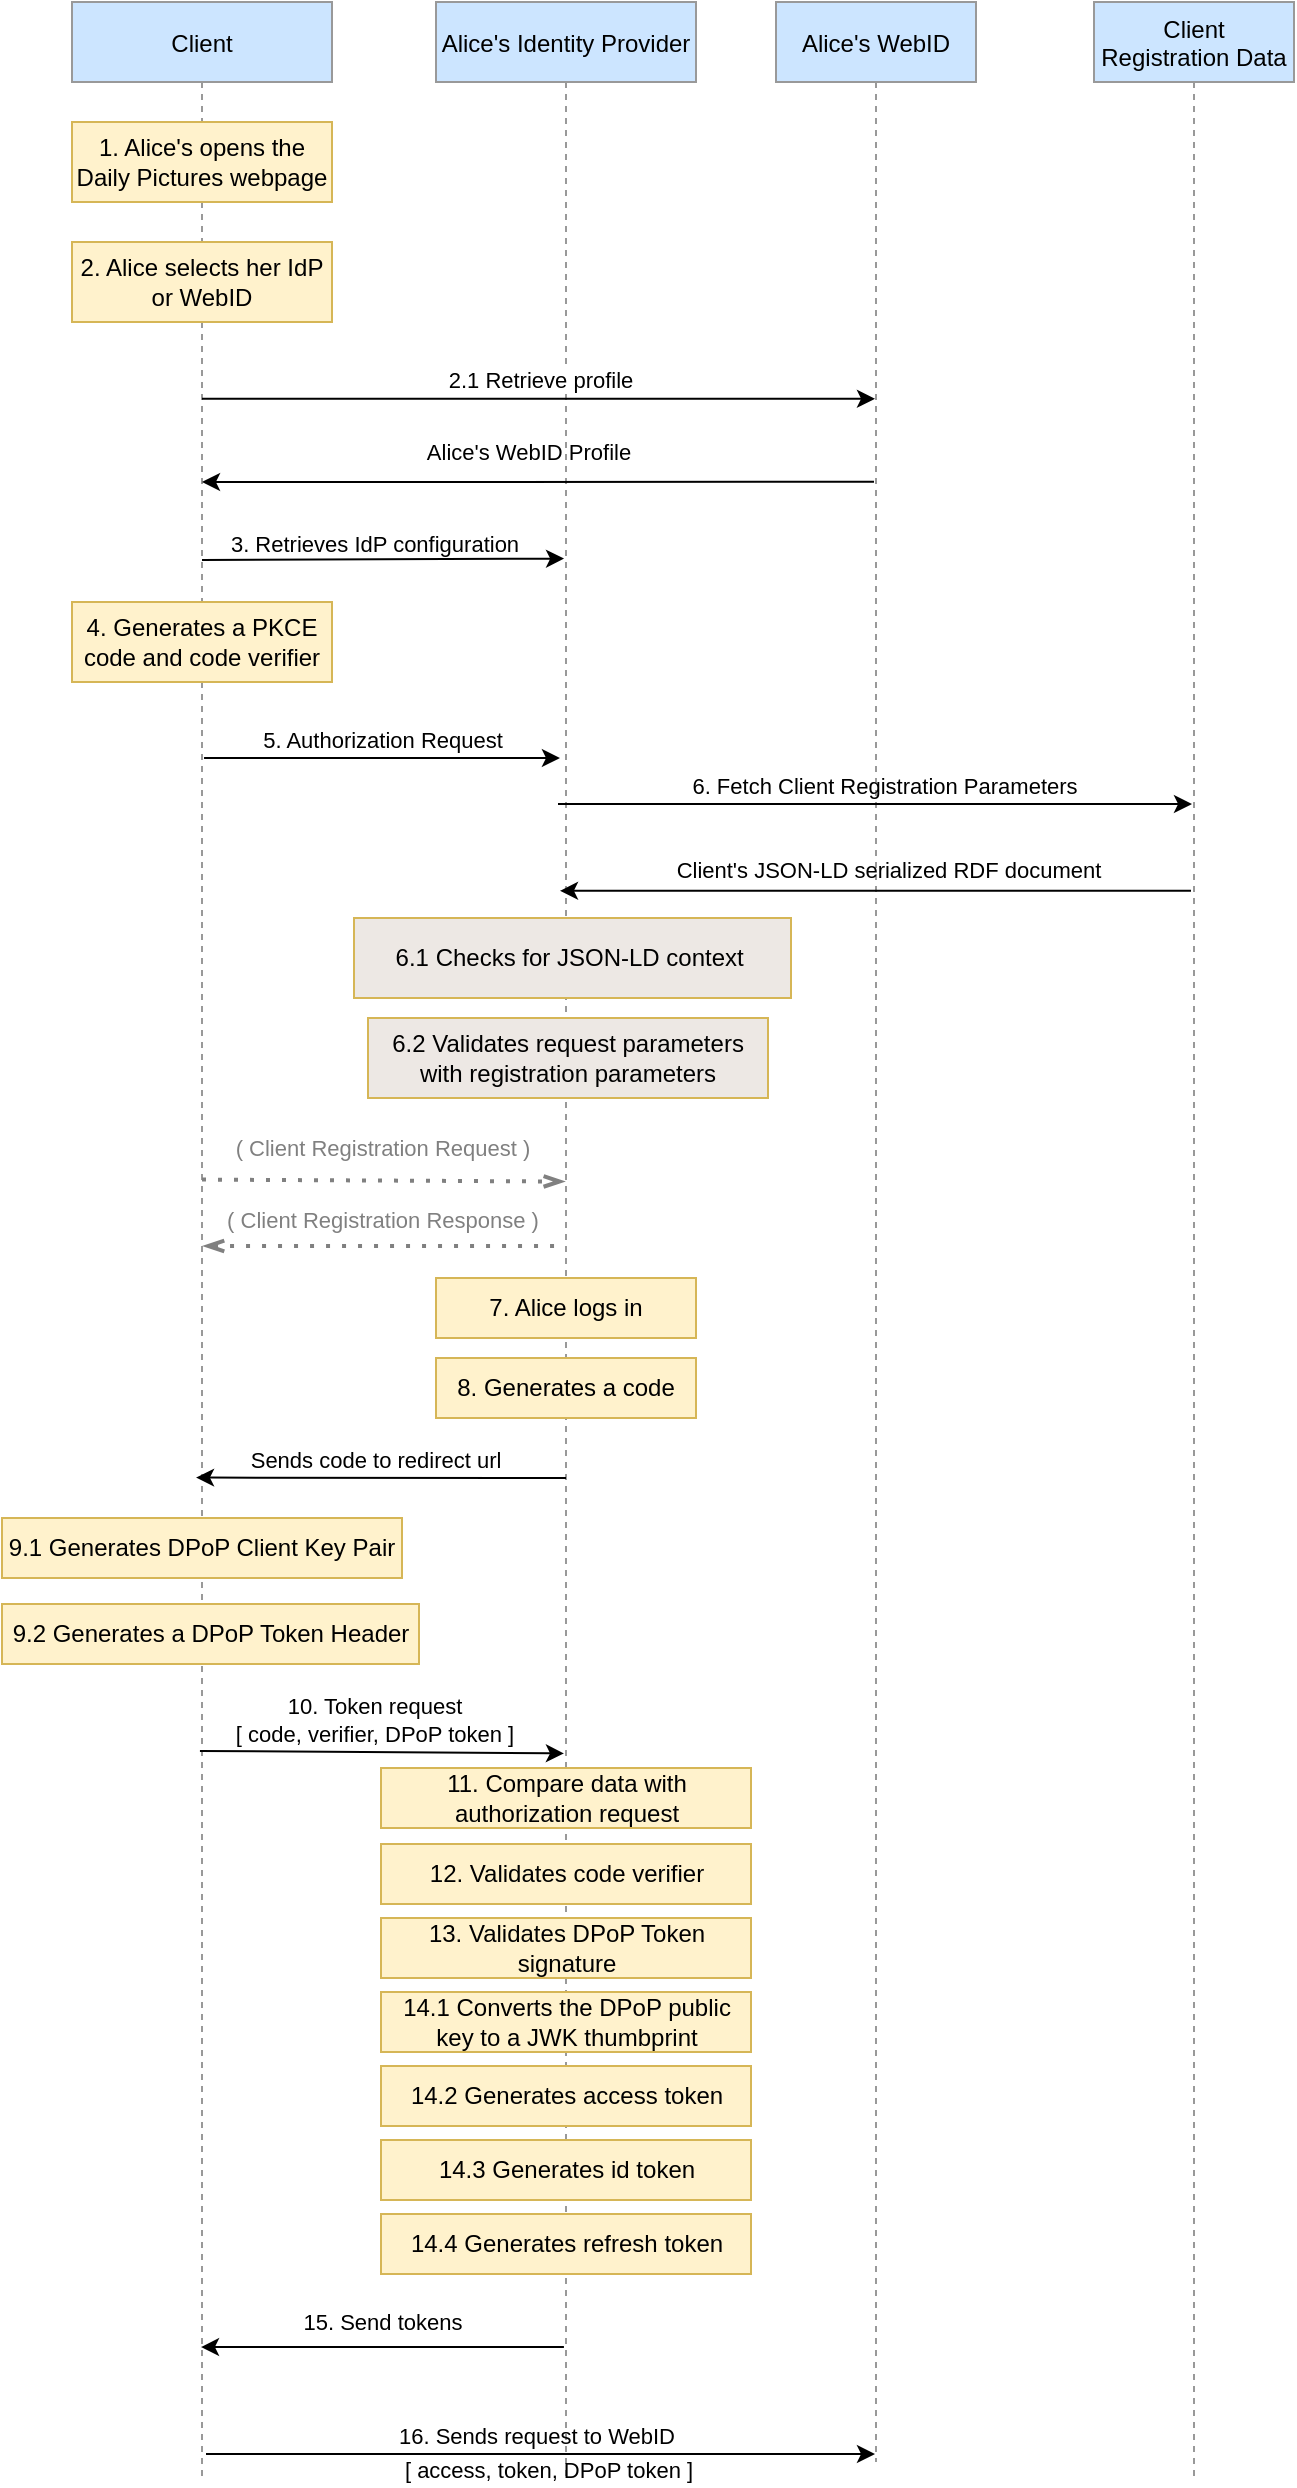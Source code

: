 <mxfile version="14.8.4" type="device"><diagram id="kgpKYQtTHZ0yAKxKKP6v" name="Page-1"><mxGraphModel dx="1422" dy="766" grid="0" gridSize="10" guides="1" tooltips="1" connect="1" arrows="1" fold="1" page="1" pageScale="1" pageWidth="850" pageHeight="1100" math="0" shadow="0"><root><mxCell id="0"/><mxCell id="1" parent="0"/><mxCell id="3nuBFxr9cyL0pnOWT2aG-1" value="Client" style="shape=umlLifeline;perimeter=lifelinePerimeter;container=1;collapsible=0;recursiveResize=0;rounded=0;shadow=0;strokeWidth=1;fillColor=#cce5ff;strokeColor=#999999;" parent="1" vertex="1"><mxGeometry x="160" y="80" width="130" height="1240" as="geometry"/></mxCell><mxCell id="SlE6ocPBWQL9Amj9CJSN-2" value="2. Alice selects her IdP or WebID" style="rounded=0;whiteSpace=wrap;html=1;fillColor=#fff2cc;strokeColor=#d6b656;" parent="3nuBFxr9cyL0pnOWT2aG-1" vertex="1"><mxGeometry y="120" width="130" height="40" as="geometry"/></mxCell><mxCell id="3nuBFxr9cyL0pnOWT2aG-5" value="Alice's Identity Provider" style="shape=umlLifeline;perimeter=lifelinePerimeter;container=1;collapsible=0;recursiveResize=0;rounded=0;shadow=0;strokeWidth=1;fillColor=#cce5ff;strokeColor=#999999;" parent="1" vertex="1"><mxGeometry x="342" y="80" width="130" height="1240" as="geometry"/></mxCell><mxCell id="SlE6ocPBWQL9Amj9CJSN-6" value="3. Retrieves IdP configuration" style="text;html=1;align=center;verticalAlign=middle;resizable=0;points=[];autosize=1;strokeColor=none;fontSize=11;fontColor=#000000;" parent="3nuBFxr9cyL0pnOWT2aG-5" vertex="1"><mxGeometry x="-108" y="262" width="154" height="17" as="geometry"/></mxCell><mxCell id="SlE6ocPBWQL9Amj9CJSN-21" value="6.1 Checks for JSON-LD context&amp;nbsp;" style="rounded=0;whiteSpace=wrap;html=1;strokeColor=#d6b656;fillColor=#EDE8E4;" parent="3nuBFxr9cyL0pnOWT2aG-5" vertex="1"><mxGeometry x="-41" y="458" width="218.5" height="40" as="geometry"/></mxCell><mxCell id="SlE6ocPBWQL9Amj9CJSN-22" value="6.2 Validates request parameters with registration parameters" style="rounded=0;whiteSpace=wrap;html=1;strokeColor=#d6b656;fillColor=#EDE8E4;" parent="3nuBFxr9cyL0pnOWT2aG-5" vertex="1"><mxGeometry x="-34" y="508" width="200" height="40" as="geometry"/></mxCell><mxCell id="Ddybho6LYG-OsXg6gpNo-3" value="Alice's WebID" style="shape=umlLifeline;perimeter=lifelinePerimeter;container=1;collapsible=0;recursiveResize=0;rounded=0;shadow=0;strokeWidth=1;fillColor=#cce5ff;strokeColor=#999999;" parent="1" vertex="1"><mxGeometry x="512" y="80" width="100" height="1230" as="geometry"/></mxCell><mxCell id="Ddybho6LYG-OsXg6gpNo-17" value="1. Alice's opens the Daily Pictures webpage" style="rounded=0;whiteSpace=wrap;html=1;fillColor=#fff2cc;strokeColor=#d6b656;" parent="1" vertex="1"><mxGeometry x="160" y="140" width="130" height="40" as="geometry"/></mxCell><mxCell id="Ddybho6LYG-OsXg6gpNo-20" value="2.1 Retrieve profile" style="endArrow=classic;html=1;exitX=0.5;exitY=0.16;exitDx=0;exitDy=0;exitPerimeter=0;" parent="1" source="3nuBFxr9cyL0pnOWT2aG-1" target="Ddybho6LYG-OsXg6gpNo-3" edge="1"><mxGeometry x="0.005" y="9" width="50" height="50" relative="1" as="geometry"><mxPoint x="250" y="277" as="sourcePoint"/><mxPoint x="380" y="279" as="targetPoint"/><mxPoint as="offset"/></mxGeometry></mxCell><mxCell id="SlE6ocPBWQL9Amj9CJSN-1" value="Client &#10;Registration Data" style="shape=umlLifeline;perimeter=lifelinePerimeter;container=1;collapsible=0;recursiveResize=0;rounded=0;shadow=0;strokeWidth=1;fillColor=#cce5ff;strokeColor=#999999;" parent="1" vertex="1"><mxGeometry x="671" y="80" width="100" height="1240" as="geometry"/></mxCell><mxCell id="SlE6ocPBWQL9Amj9CJSN-3" value="" style="endArrow=classic;html=1;exitX=0.49;exitY=0.195;exitDx=0;exitDy=0;exitPerimeter=0;" parent="1" source="Ddybho6LYG-OsXg6gpNo-3" target="3nuBFxr9cyL0pnOWT2aG-1" edge="1"><mxGeometry width="50" height="50" relative="1" as="geometry"><mxPoint x="400" y="600" as="sourcePoint"/><mxPoint x="450" y="550" as="targetPoint"/><Array as="points"><mxPoint x="360" y="320"/></Array></mxGeometry></mxCell><mxCell id="SlE6ocPBWQL9Amj9CJSN-4" value="Alice's WebID Profile" style="text;html=1;align=center;verticalAlign=middle;resizable=0;points=[];autosize=1;strokeColor=none;fontSize=11;" parent="1" vertex="1"><mxGeometry x="328" y="295" width="120" height="20" as="geometry"/></mxCell><mxCell id="SlE6ocPBWQL9Amj9CJSN-5" value="" style="endArrow=classic;html=1;fontSize=11;fontColor=#000000;entryX=0.512;entryY=0.294;entryDx=0;entryDy=0;entryPerimeter=0;exitX=0.5;exitY=0.225;exitDx=0;exitDy=0;exitPerimeter=0;" parent="1" source="3nuBFxr9cyL0pnOWT2aG-1" edge="1"><mxGeometry width="50" height="50" relative="1" as="geometry"><mxPoint x="230" y="358" as="sourcePoint"/><mxPoint x="406.024" y="358.3" as="targetPoint"/></mxGeometry></mxCell><mxCell id="SlE6ocPBWQL9Amj9CJSN-7" value="4. Generates a PKCE code and code verifier" style="rounded=0;whiteSpace=wrap;html=1;fillColor=#fff2cc;strokeColor=#d6b656;" parent="1" vertex="1"><mxGeometry x="160" y="380" width="130" height="40" as="geometry"/></mxCell><mxCell id="SlE6ocPBWQL9Amj9CJSN-9" value="" style="endArrow=classic;html=1;fontSize=11;fontColor=#000000;exitX=0.508;exitY=0.465;exitDx=0;exitDy=0;exitPerimeter=0;entryX=0.496;entryY=0.465;entryDx=0;entryDy=0;entryPerimeter=0;" parent="1" edge="1"><mxGeometry width="50" height="50" relative="1" as="geometry"><mxPoint x="226.02" y="458" as="sourcePoint"/><mxPoint x="403.972" y="458" as="targetPoint"/></mxGeometry></mxCell><mxCell id="SlE6ocPBWQL9Amj9CJSN-10" value="5. Authorization Request" style="text;html=1;align=center;verticalAlign=middle;resizable=0;points=[];autosize=1;strokeColor=none;fontSize=11;fontColor=#000000;" parent="1" vertex="1"><mxGeometry x="250" y="440" width="130" height="17" as="geometry"/></mxCell><mxCell id="SlE6ocPBWQL9Amj9CJSN-12" value="" style="endArrow=openThin;dashed=1;html=1;dashPattern=1 3;strokeWidth=2;fontSize=11;endFill=0;fontColor=#808080;strokeColor=#808080;exitX=0.5;exitY=0.52;exitDx=0;exitDy=0;exitPerimeter=0;entryX=0.512;entryY=0.449;entryDx=0;entryDy=0;entryPerimeter=0;" parent="1" edge="1"><mxGeometry width="50" height="50" relative="1" as="geometry"><mxPoint x="225" y="668.8" as="sourcePoint"/><mxPoint x="406.024" y="669.76" as="targetPoint"/></mxGeometry></mxCell><mxCell id="SlE6ocPBWQL9Amj9CJSN-13" value="( Client Registration Request )" style="text;html=1;align=center;verticalAlign=middle;resizable=0;points=[];autosize=1;strokeColor=none;fontSize=11;fontColor=#808080;" parent="1" vertex="1"><mxGeometry x="235" y="643" width="160" height="20" as="geometry"/></mxCell><mxCell id="SlE6ocPBWQL9Amj9CJSN-14" value="( Client Registration Response )" style="text;html=1;align=center;verticalAlign=middle;resizable=0;points=[];autosize=1;strokeColor=none;fontSize=11;fontColor=#808080;" parent="1" vertex="1"><mxGeometry x="230" y="679" width="170" height="20" as="geometry"/></mxCell><mxCell id="SlE6ocPBWQL9Amj9CJSN-15" value="" style="endArrow=openThin;dashed=1;html=1;dashPattern=1 3;strokeWidth=2;fontSize=11;entryX=-0.024;entryY=1.15;entryDx=0;entryDy=0;entryPerimeter=0;endFill=0;exitX=1.006;exitY=1.15;exitDx=0;exitDy=0;exitPerimeter=0;fontColor=#808080;strokeColor=#808080;" parent="1" source="SlE6ocPBWQL9Amj9CJSN-14" target="SlE6ocPBWQL9Amj9CJSN-14" edge="1"><mxGeometry width="50" height="50" relative="1" as="geometry"><mxPoint x="403.992" y="497.75" as="sourcePoint"/><mxPoint x="222.01" y="497.75" as="targetPoint"/></mxGeometry></mxCell><mxCell id="SlE6ocPBWQL9Amj9CJSN-16" value="" style="endArrow=classic;html=1;fontSize=11;fontColor=#808080;" parent="1" edge="1"><mxGeometry width="50" height="50" relative="1" as="geometry"><mxPoint x="403" y="481" as="sourcePoint"/><mxPoint x="720" y="481" as="targetPoint"/><Array as="points"><mxPoint x="480" y="481"/></Array></mxGeometry></mxCell><mxCell id="SlE6ocPBWQL9Amj9CJSN-17" value="&lt;font color=&quot;#000000&quot;&gt;6. Fetch Client Registration Parameters&lt;/font&gt;" style="text;html=1;align=center;verticalAlign=middle;resizable=0;points=[];autosize=1;strokeColor=none;fontSize=11;fontColor=#808080;" parent="1" vertex="1"><mxGeometry x="464" y="463" width="203" height="17" as="geometry"/></mxCell><mxCell id="SlE6ocPBWQL9Amj9CJSN-18" value="" style="endArrow=classic;html=1;fontSize=11;fontColor=#808080;strokeColor=#000000;entryX=0.496;entryY=0.485;entryDx=0;entryDy=0;entryPerimeter=0;" parent="1" edge="1"><mxGeometry width="50" height="50" relative="1" as="geometry"><mxPoint x="719.5" y="524.4" as="sourcePoint"/><mxPoint x="403.992" y="524.4" as="targetPoint"/></mxGeometry></mxCell><mxCell id="SlE6ocPBWQL9Amj9CJSN-19" value="&lt;font color=&quot;#000000&quot;&gt;Client's JSON-LD serialized RDF document&lt;/font&gt;" style="text;html=1;align=center;verticalAlign=middle;resizable=0;points=[];autosize=1;strokeColor=none;fontSize=11;fontColor=#808080;" parent="1" vertex="1"><mxGeometry x="457" y="505" width="222" height="17" as="geometry"/></mxCell><mxCell id="SlE6ocPBWQL9Amj9CJSN-23" value="7. Alice logs in" style="rounded=0;whiteSpace=wrap;html=1;fillColor=#fff2cc;strokeColor=#d6b656;" parent="1" vertex="1"><mxGeometry x="342" y="718" width="130" height="30" as="geometry"/></mxCell><mxCell id="SlE6ocPBWQL9Amj9CJSN-24" value="8. Generates a code" style="rounded=0;whiteSpace=wrap;html=1;fillColor=#fff2cc;strokeColor=#d6b656;" parent="1" vertex="1"><mxGeometry x="342" y="758" width="130" height="30" as="geometry"/></mxCell><mxCell id="SlE6ocPBWQL9Amj9CJSN-25" value="" style="endArrow=classic;html=1;fontSize=11;fontColor=#808080;strokeColor=#000000;entryX=0.477;entryY=0.645;entryDx=0;entryDy=0;entryPerimeter=0;" parent="1" edge="1"><mxGeometry width="50" height="50" relative="1" as="geometry"><mxPoint x="407" y="818" as="sourcePoint"/><mxPoint x="222.01" y="817.8" as="targetPoint"/></mxGeometry></mxCell><mxCell id="SlE6ocPBWQL9Amj9CJSN-26" value="&lt;font color=&quot;#000000&quot;&gt;&amp;nbsp;Sends code to redirect url&lt;/font&gt;" style="text;html=1;align=center;verticalAlign=middle;resizable=0;points=[];autosize=1;strokeColor=none;fontSize=11;fontColor=#808080;" parent="1" vertex="1"><mxGeometry x="241" y="800" width="138" height="17" as="geometry"/></mxCell><mxCell id="SlE6ocPBWQL9Amj9CJSN-27" value="9.1 Generates DPoP Client Key Pair" style="rounded=0;whiteSpace=wrap;html=1;fillColor=#fff2cc;strokeColor=#d6b656;" parent="1" vertex="1"><mxGeometry x="125" y="838" width="200" height="30" as="geometry"/></mxCell><mxCell id="SlE6ocPBWQL9Amj9CJSN-28" value="9.2 Generates a DPoP Token Header" style="rounded=0;whiteSpace=wrap;html=1;fillColor=#fff2cc;strokeColor=#d6b656;" parent="1" vertex="1"><mxGeometry x="125" y="881" width="208.5" height="30" as="geometry"/></mxCell><mxCell id="SlE6ocPBWQL9Amj9CJSN-29" value="" style="endArrow=classic;html=1;fontSize=11;fontColor=#808080;strokeColor=#000000;exitX=0.492;exitY=0.752;exitDx=0;exitDy=0;exitPerimeter=0;entryX=0.492;entryY=0.753;entryDx=0;entryDy=0;entryPerimeter=0;" parent="1" edge="1"><mxGeometry width="50" height="50" relative="1" as="geometry"><mxPoint x="223.96" y="954.48" as="sourcePoint"/><mxPoint x="405.96" y="955.72" as="targetPoint"/></mxGeometry></mxCell><mxCell id="SlE6ocPBWQL9Amj9CJSN-30" value="&lt;font color=&quot;#000000&quot;&gt;10. Token request&lt;br&gt;[ code, verifier, DPoP token ]&lt;/font&gt;" style="text;html=1;align=center;verticalAlign=middle;resizable=0;points=[];autosize=1;strokeColor=none;fontSize=11;fontColor=#808080;" parent="1" vertex="1"><mxGeometry x="236" y="924" width="149" height="30" as="geometry"/></mxCell><mxCell id="SlE6ocPBWQL9Amj9CJSN-31" value="12. Validates code verifier" style="rounded=0;whiteSpace=wrap;html=1;fillColor=#fff2cc;strokeColor=#d6b656;" parent="1" vertex="1"><mxGeometry x="314.5" y="1001" width="185" height="30" as="geometry"/></mxCell><mxCell id="SlE6ocPBWQL9Amj9CJSN-32" value="13. Validates DPoP Token signature" style="rounded=0;whiteSpace=wrap;html=1;fillColor=#fff2cc;strokeColor=#d6b656;" parent="1" vertex="1"><mxGeometry x="314.5" y="1038" width="185" height="30" as="geometry"/></mxCell><mxCell id="SlE6ocPBWQL9Amj9CJSN-33" value="14.1 Converts the DPoP public key to a JWK thumbprint" style="rounded=0;whiteSpace=wrap;html=1;fillColor=#fff2cc;strokeColor=#d6b656;" parent="1" vertex="1"><mxGeometry x="314.5" y="1075" width="185" height="30" as="geometry"/></mxCell><mxCell id="SlE6ocPBWQL9Amj9CJSN-34" value="14.2 Generates access token" style="rounded=0;whiteSpace=wrap;html=1;fillColor=#fff2cc;strokeColor=#d6b656;" parent="1" vertex="1"><mxGeometry x="314.5" y="1112" width="185" height="30" as="geometry"/></mxCell><mxCell id="SlE6ocPBWQL9Amj9CJSN-35" value="14.3 Generates id token" style="rounded=0;whiteSpace=wrap;html=1;fillColor=#fff2cc;strokeColor=#d6b656;" parent="1" vertex="1"><mxGeometry x="314.5" y="1149" width="185" height="30" as="geometry"/></mxCell><mxCell id="SlE6ocPBWQL9Amj9CJSN-36" value="14.4 Generates refresh token" style="rounded=0;whiteSpace=wrap;html=1;fillColor=#fff2cc;strokeColor=#d6b656;" parent="1" vertex="1"><mxGeometry x="314.5" y="1186" width="185" height="30" as="geometry"/></mxCell><mxCell id="SlE6ocPBWQL9Amj9CJSN-37" value="" style="endArrow=classic;html=1;fontSize=11;fontColor=#808080;strokeColor=#000000;exitX=0.492;exitY=0.973;exitDx=0;exitDy=0;exitPerimeter=0;" parent="1" edge="1"><mxGeometry width="50" height="50" relative="1" as="geometry"><mxPoint x="405.96" y="1252.52" as="sourcePoint"/><mxPoint x="224.5" y="1252.52" as="targetPoint"/></mxGeometry></mxCell><mxCell id="SlE6ocPBWQL9Amj9CJSN-38" value="&lt;font color=&quot;#000000&quot;&gt;15. Send tokens&lt;/font&gt;" style="text;html=1;align=center;verticalAlign=middle;resizable=0;points=[];autosize=1;strokeColor=none;fontSize=11;fontColor=#808080;" parent="1" vertex="1"><mxGeometry x="270" y="1231" width="90" height="17" as="geometry"/></mxCell><mxCell id="e9gqShzHBRspYwoPy7w_-1" value="" style="endArrow=classic;html=1;fontSize=11;fontColor=#808080;strokeColor=#000000;exitX=0.492;exitY=0.752;exitDx=0;exitDy=0;exitPerimeter=0;" parent="1" edge="1"><mxGeometry width="50" height="50" relative="1" as="geometry"><mxPoint x="227.0" y="1306" as="sourcePoint"/><mxPoint x="561.5" y="1306" as="targetPoint"/></mxGeometry></mxCell><mxCell id="e9gqShzHBRspYwoPy7w_-3" value="16. Sends request to WebID" style="text;html=1;align=center;verticalAlign=middle;resizable=0;points=[];autosize=1;strokeColor=none;fontSize=11;" parent="1" vertex="1"><mxGeometry x="318" y="1288" width="148" height="17" as="geometry"/></mxCell><mxCell id="e9gqShzHBRspYwoPy7w_-4" value="[ access, token, DPoP token ]" style="text;html=1;align=center;verticalAlign=middle;resizable=0;points=[];autosize=1;strokeColor=none;fontSize=11;" parent="1" vertex="1"><mxGeometry x="321" y="1305" width="154" height="17" as="geometry"/></mxCell><mxCell id="e9gqShzHBRspYwoPy7w_-5" value="11. Compare data with authorization request" style="rounded=0;whiteSpace=wrap;html=1;fillColor=#fff2cc;strokeColor=#d6b656;" parent="1" vertex="1"><mxGeometry x="314.5" y="963" width="185" height="30" as="geometry"/></mxCell></root></mxGraphModel></diagram></mxfile>